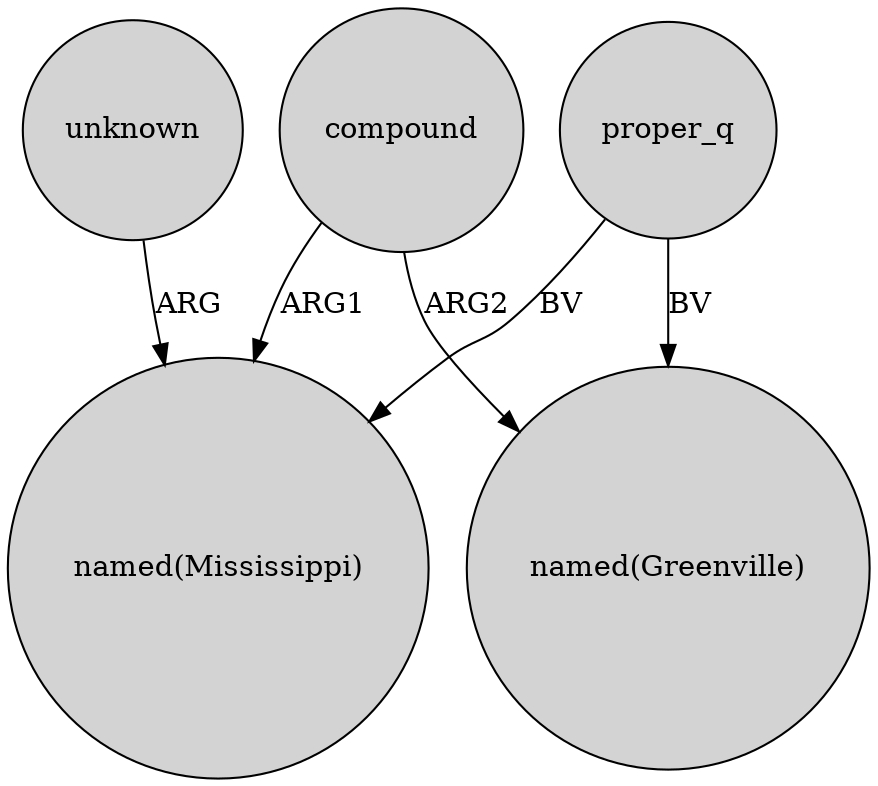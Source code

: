 digraph {
	node [shape=circle style=filled]
	proper_q -> "named(Greenville)" [label=BV]
	compound -> "named(Greenville)" [label=ARG2]
	compound -> "named(Mississippi)" [label=ARG1]
	unknown -> "named(Mississippi)" [label=ARG]
	proper_q -> "named(Mississippi)" [label=BV]
}
